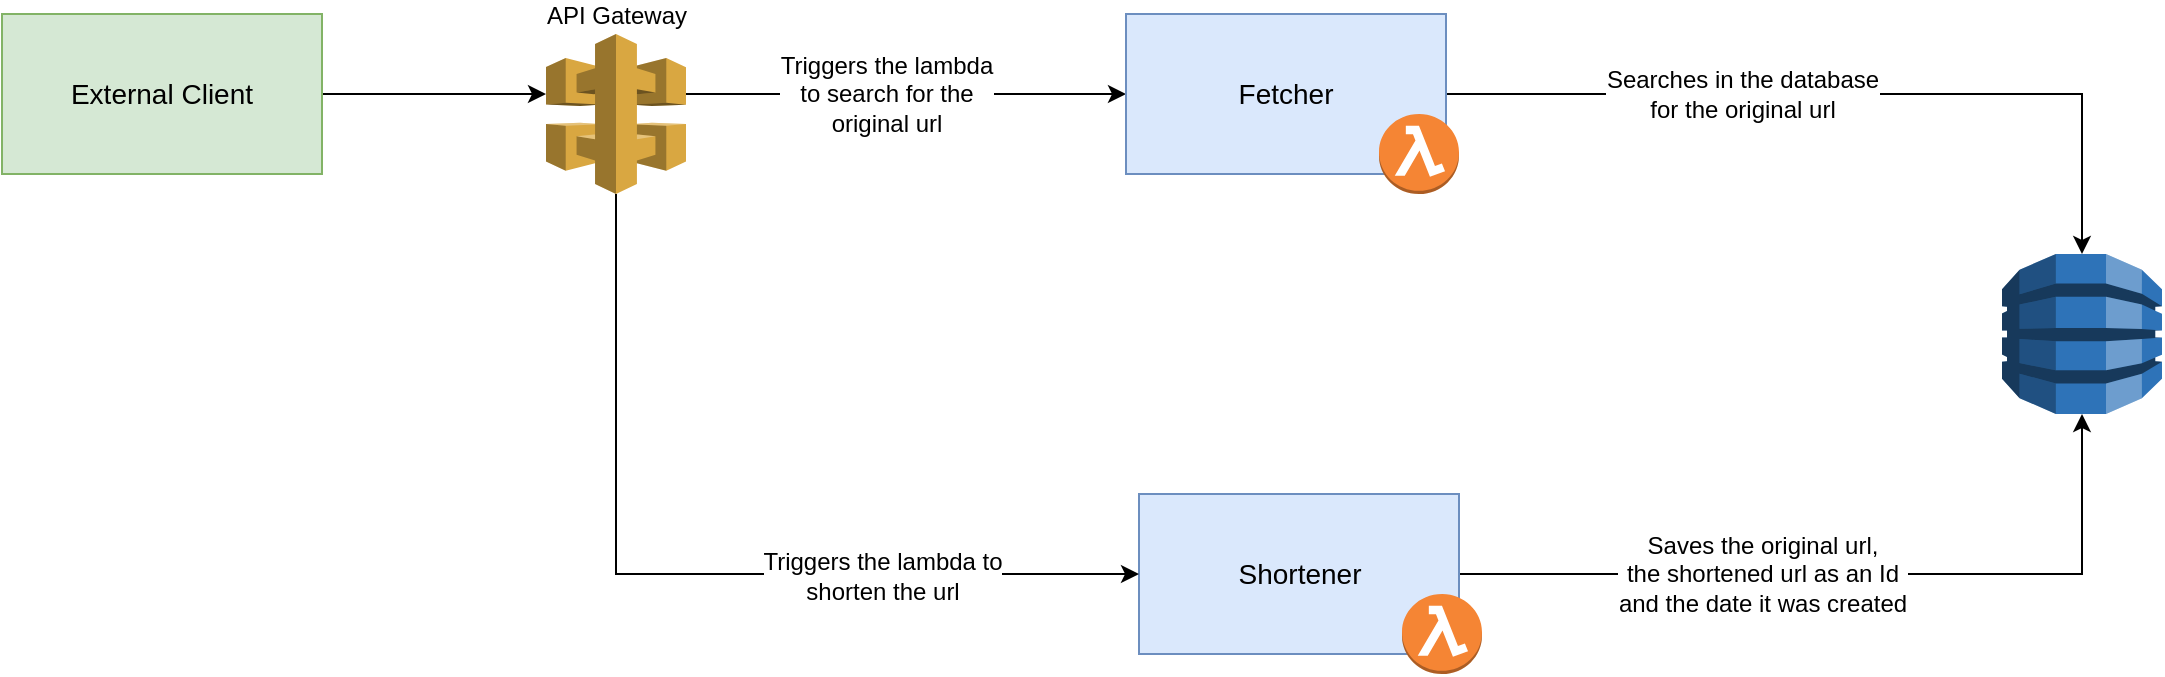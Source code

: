 <mxfile version="12.9.3" type="device"><diagram id="PKvQfSI3x0jG-oGXMoQc" name="Page-1"><mxGraphModel dx="1355" dy="825" grid="1" gridSize="10" guides="1" tooltips="1" connect="1" arrows="1" fold="1" page="1" pageScale="1" pageWidth="1400" pageHeight="850" math="0" shadow="0"><root><mxCell id="0"/><mxCell id="1" parent="0"/><mxCell id="looRmjkbnVTN2tjy9SbO-14" style="edgeStyle=orthogonalEdgeStyle;rounded=0;orthogonalLoop=1;jettySize=auto;html=1;entryX=0.5;entryY=1;entryDx=0;entryDy=0;entryPerimeter=0;" parent="1" source="looRmjkbnVTN2tjy9SbO-2" target="looRmjkbnVTN2tjy9SbO-3" edge="1"><mxGeometry relative="1" as="geometry"><Array as="points"><mxPoint x="1120" y="520"/></Array></mxGeometry></mxCell><mxCell id="6Sls__0-r8e31otrlkzu-3" value="Saves the original url,&lt;br&gt;the shortened url as an Id&lt;br&gt;and the date it was created" style="text;html=1;align=center;verticalAlign=middle;resizable=0;points=[];;labelBackgroundColor=#ffffff;" parent="looRmjkbnVTN2tjy9SbO-14" vertex="1" connectable="0"><mxGeometry x="-0.308" y="32" relative="1" as="geometry"><mxPoint x="15.5" y="32" as="offset"/></mxGeometry></mxCell><mxCell id="looRmjkbnVTN2tjy9SbO-2" value="&lt;font style=&quot;font-size: 14px&quot;&gt;Shortener&lt;/font&gt;" style="rounded=0;whiteSpace=wrap;html=1;fillColor=#dae8fc;strokeColor=#6c8ebf;" parent="1" vertex="1"><mxGeometry x="648.5" y="480" width="160" height="80" as="geometry"/></mxCell><mxCell id="looRmjkbnVTN2tjy9SbO-1" value="" style="outlineConnect=0;dashed=0;verticalLabelPosition=bottom;verticalAlign=top;align=center;html=1;shape=mxgraph.aws3.lambda_function;fillColor=#F58534;gradientColor=none;" parent="1" vertex="1"><mxGeometry x="780" y="530" width="40" height="40" as="geometry"/></mxCell><mxCell id="looRmjkbnVTN2tjy9SbO-3" value="" style="outlineConnect=0;dashed=0;verticalLabelPosition=middle;verticalAlign=middle;align=right;html=1;shape=mxgraph.aws3.dynamo_db;fillColor=#2E73B8;gradientColor=none;labelPosition=left;" parent="1" vertex="1"><mxGeometry x="1080" y="360" width="80" height="80" as="geometry"/></mxCell><mxCell id="looRmjkbnVTN2tjy9SbO-12" style="edgeStyle=orthogonalEdgeStyle;rounded=0;orthogonalLoop=1;jettySize=auto;html=1;entryX=0;entryY=0.5;entryDx=0;entryDy=0;curved=1;" parent="1" source="looRmjkbnVTN2tjy9SbO-4" target="looRmjkbnVTN2tjy9SbO-9" edge="1"><mxGeometry relative="1" as="geometry"><Array as="points"><mxPoint x="502" y="280"/><mxPoint x="502" y="280"/></Array></mxGeometry></mxCell><mxCell id="6Sls__0-r8e31otrlkzu-6" value="Triggers the lambda&lt;br&gt;to search for the&lt;br&gt;original url" style="text;html=1;align=center;verticalAlign=middle;resizable=0;points=[];;labelBackgroundColor=#ffffff;" parent="looRmjkbnVTN2tjy9SbO-12" vertex="1" connectable="0"><mxGeometry x="-0.271" y="9" relative="1" as="geometry"><mxPoint x="20" y="9" as="offset"/></mxGeometry></mxCell><mxCell id="looRmjkbnVTN2tjy9SbO-4" value="API Gateway" style="outlineConnect=0;dashed=0;verticalLabelPosition=top;verticalAlign=bottom;align=center;html=1;shape=mxgraph.aws3.api_gateway;fillColor=#D9A741;gradientColor=none;labelPosition=center;" parent="1" vertex="1"><mxGeometry x="352" y="250" width="70" height="80" as="geometry"/></mxCell><mxCell id="looRmjkbnVTN2tjy9SbO-15" style="edgeStyle=orthogonalEdgeStyle;rounded=0;orthogonalLoop=1;jettySize=auto;html=1;entryX=0;entryY=0.5;entryDx=0;entryDy=0;exitX=0.5;exitY=1;exitDx=0;exitDy=0;exitPerimeter=0;" parent="1" source="looRmjkbnVTN2tjy9SbO-4" target="looRmjkbnVTN2tjy9SbO-2" edge="1"><mxGeometry relative="1" as="geometry"><mxPoint x="426.5" y="600" as="sourcePoint"/></mxGeometry></mxCell><mxCell id="6Sls__0-r8e31otrlkzu-4" value="Triggers the lambda to&lt;br&gt;shorten the url" style="text;html=1;align=center;verticalAlign=middle;resizable=0;points=[];;labelBackgroundColor=#ffffff;" parent="looRmjkbnVTN2tjy9SbO-15" vertex="1" connectable="0"><mxGeometry x="-0.312" y="-2" relative="1" as="geometry"><mxPoint x="135" y="35" as="offset"/></mxGeometry></mxCell><mxCell id="looRmjkbnVTN2tjy9SbO-13" style="edgeStyle=orthogonalEdgeStyle;rounded=0;orthogonalLoop=1;jettySize=auto;html=1;entryX=0.5;entryY=0;entryDx=0;entryDy=0;entryPerimeter=0;" parent="1" source="looRmjkbnVTN2tjy9SbO-9" target="looRmjkbnVTN2tjy9SbO-3" edge="1"><mxGeometry relative="1" as="geometry"/></mxCell><mxCell id="6Sls__0-r8e31otrlkzu-7" value="Searches in the database&lt;br&gt;for the original url" style="text;html=1;align=center;verticalAlign=middle;resizable=0;points=[];;labelBackgroundColor=#ffffff;" parent="looRmjkbnVTN2tjy9SbO-13" vertex="1" connectable="0"><mxGeometry x="-0.336" y="-3" relative="1" as="geometry"><mxPoint x="16" y="-3" as="offset"/></mxGeometry></mxCell><mxCell id="looRmjkbnVTN2tjy9SbO-9" value="&lt;font style=&quot;font-size: 14px&quot;&gt;Fetcher&lt;/font&gt;" style="rounded=0;whiteSpace=wrap;html=1;fillColor=#dae8fc;strokeColor=#6c8ebf;" parent="1" vertex="1"><mxGeometry x="642" y="240" width="160" height="80" as="geometry"/></mxCell><mxCell id="looRmjkbnVTN2tjy9SbO-10" value="" style="outlineConnect=0;dashed=0;verticalLabelPosition=bottom;verticalAlign=top;align=center;html=1;shape=mxgraph.aws3.lambda_function;fillColor=#F58534;gradientColor=none;" parent="1" vertex="1"><mxGeometry x="768.5" y="290" width="40" height="40" as="geometry"/></mxCell><mxCell id="geTVnjHB3W5PPUXURGm5-9" style="edgeStyle=orthogonalEdgeStyle;rounded=0;orthogonalLoop=1;jettySize=auto;html=1;" edge="1" parent="1" source="geTVnjHB3W5PPUXURGm5-8" target="looRmjkbnVTN2tjy9SbO-4"><mxGeometry relative="1" as="geometry"><Array as="points"><mxPoint x="330" y="280"/><mxPoint x="330" y="280"/></Array></mxGeometry></mxCell><mxCell id="geTVnjHB3W5PPUXURGm5-8" value="&lt;font style=&quot;font-size: 14px&quot;&gt;External Client&lt;/font&gt;" style="rounded=0;whiteSpace=wrap;html=1;fillColor=#d5e8d4;strokeColor=#82b366;" vertex="1" parent="1"><mxGeometry x="80" y="240" width="160" height="80" as="geometry"/></mxCell></root></mxGraphModel></diagram></mxfile>